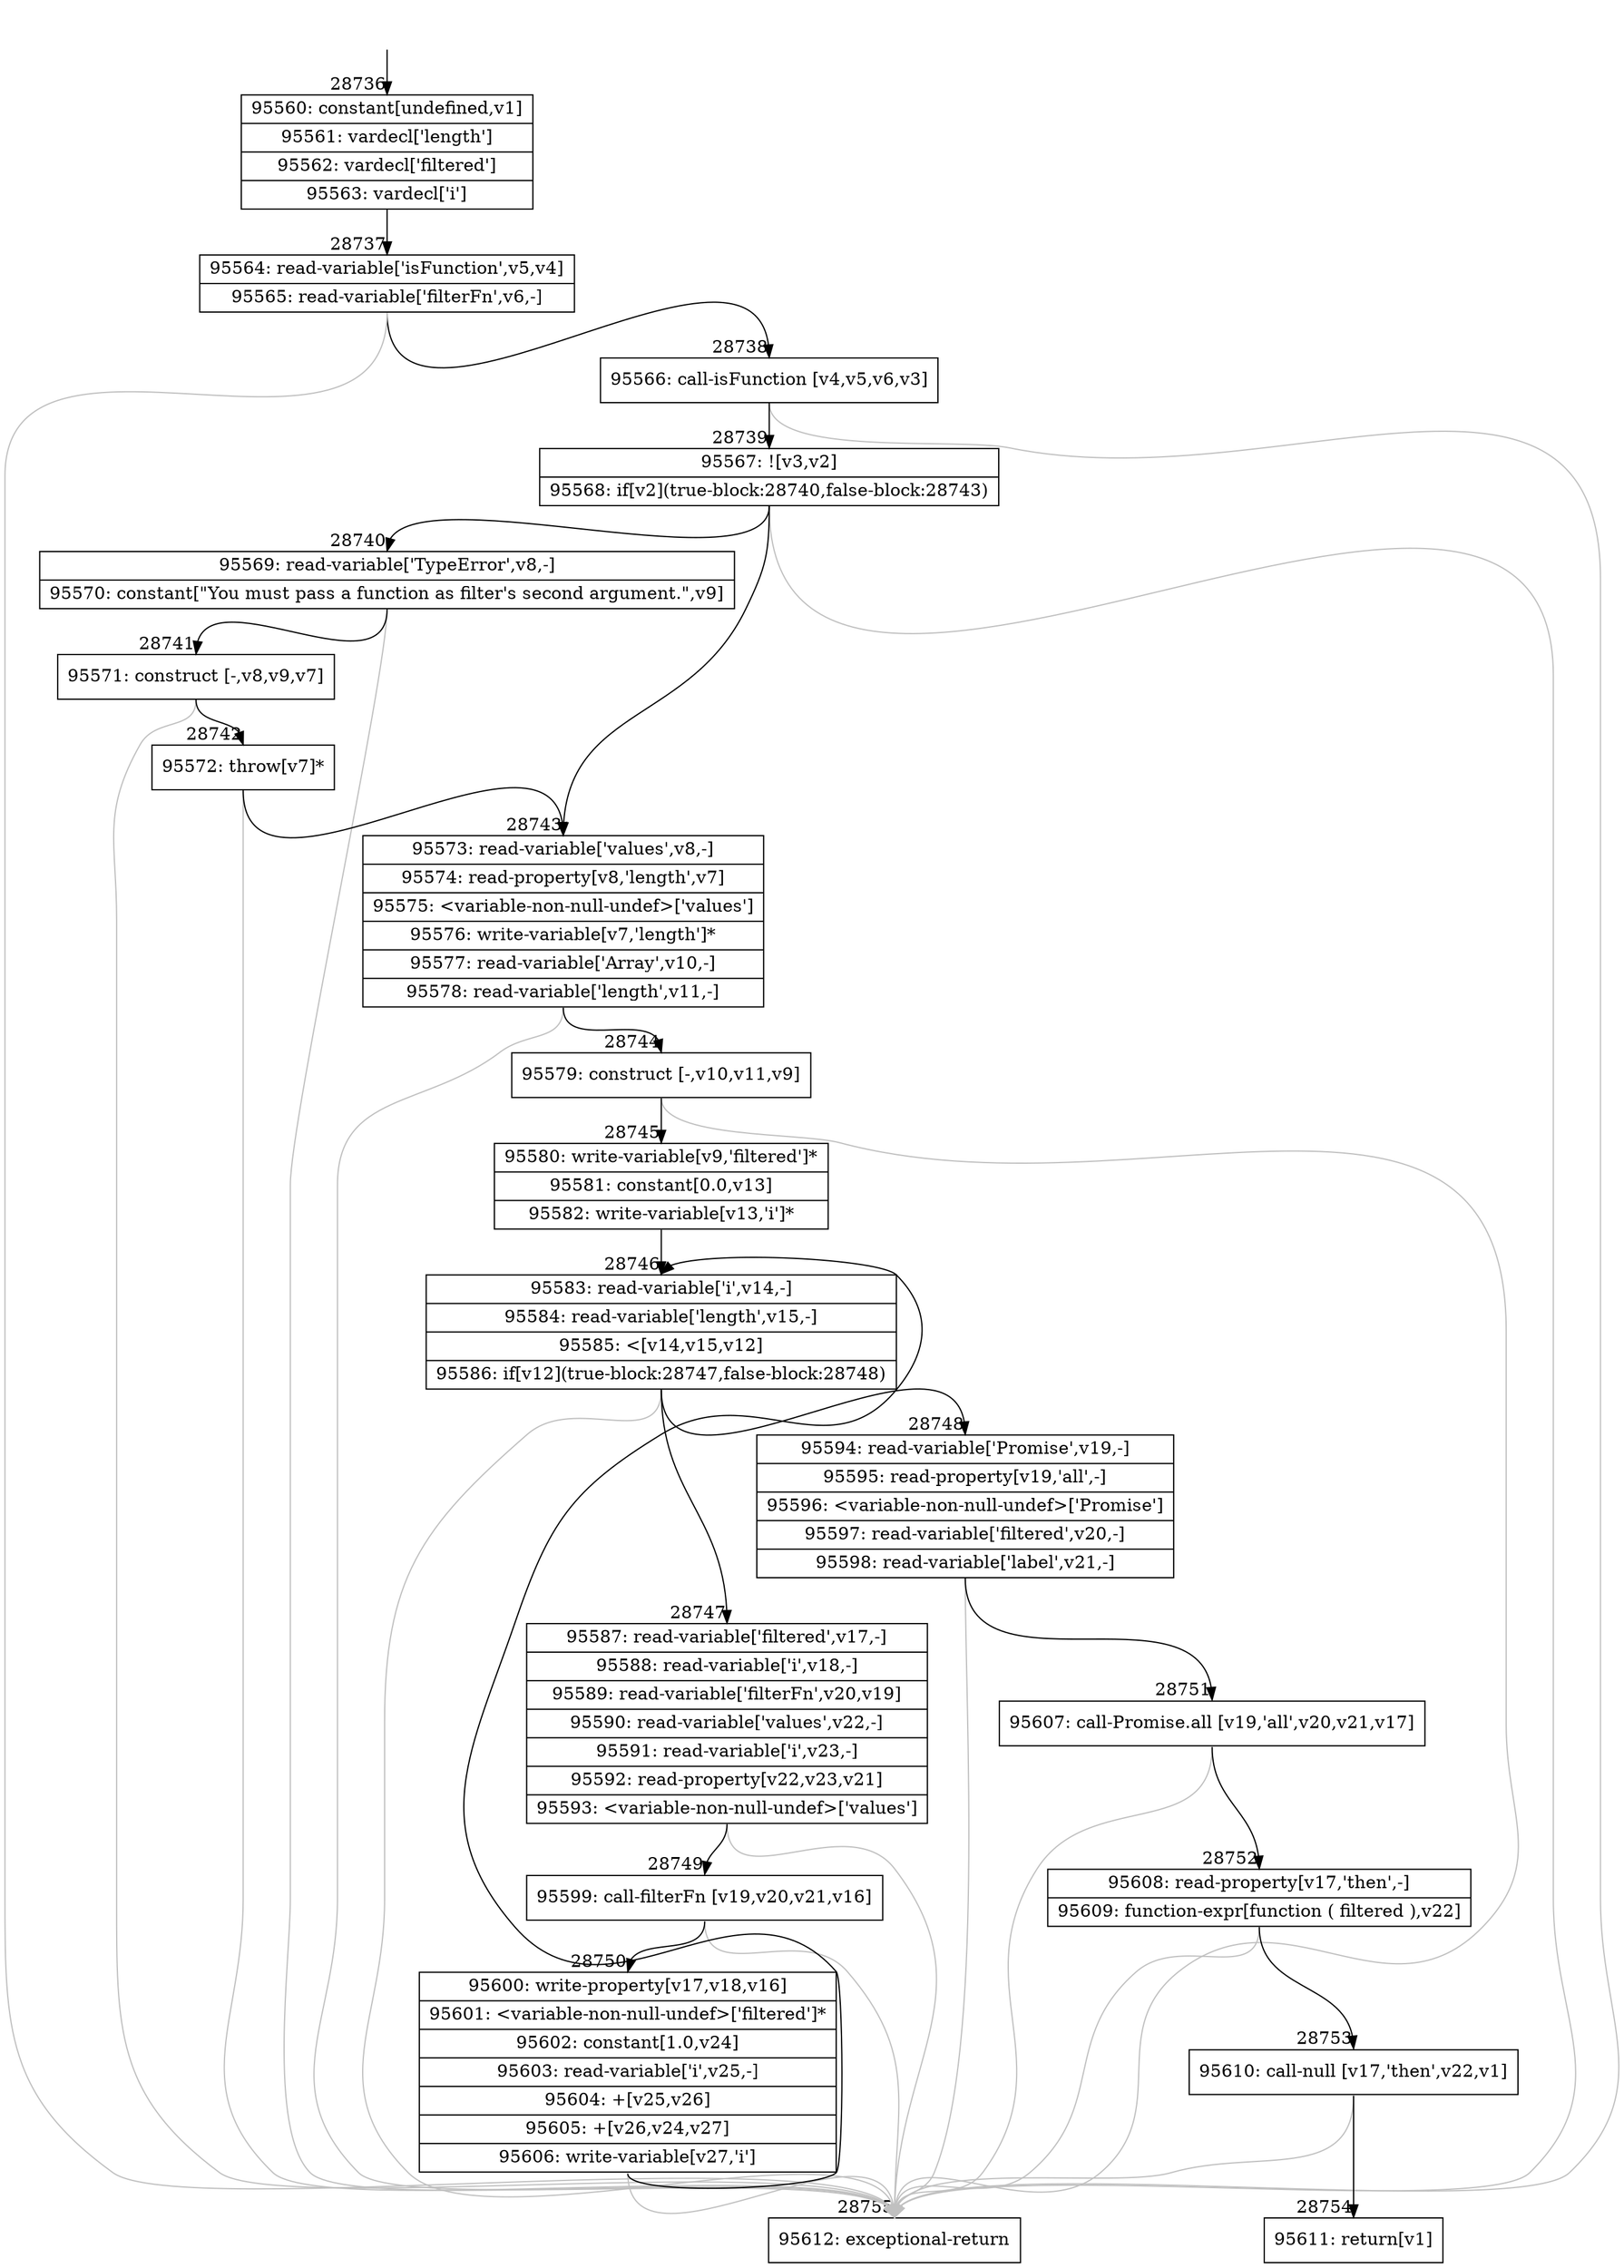 digraph {
rankdir="TD"
BB_entry2532[shape=none,label=""];
BB_entry2532 -> BB28736 [tailport=s, headport=n, headlabel="    28736"]
BB28736 [shape=record label="{95560: constant[undefined,v1]|95561: vardecl['length']|95562: vardecl['filtered']|95563: vardecl['i']}" ] 
BB28736 -> BB28737 [tailport=s, headport=n, headlabel="      28737"]
BB28737 [shape=record label="{95564: read-variable['isFunction',v5,v4]|95565: read-variable['filterFn',v6,-]}" ] 
BB28737 -> BB28738 [tailport=s, headport=n, headlabel="      28738"]
BB28737 -> BB28755 [tailport=s, headport=n, color=gray, headlabel="      28755"]
BB28738 [shape=record label="{95566: call-isFunction [v4,v5,v6,v3]}" ] 
BB28738 -> BB28739 [tailport=s, headport=n, headlabel="      28739"]
BB28738 -> BB28755 [tailport=s, headport=n, color=gray]
BB28739 [shape=record label="{95567: ![v3,v2]|95568: if[v2](true-block:28740,false-block:28743)}" ] 
BB28739 -> BB28740 [tailport=s, headport=n, headlabel="      28740"]
BB28739 -> BB28743 [tailport=s, headport=n, headlabel="      28743"]
BB28739 -> BB28755 [tailport=s, headport=n, color=gray]
BB28740 [shape=record label="{95569: read-variable['TypeError',v8,-]|95570: constant[\"You must pass a function as filter's second argument.\",v9]}" ] 
BB28740 -> BB28741 [tailport=s, headport=n, headlabel="      28741"]
BB28740 -> BB28755 [tailport=s, headport=n, color=gray]
BB28741 [shape=record label="{95571: construct [-,v8,v9,v7]}" ] 
BB28741 -> BB28742 [tailport=s, headport=n, headlabel="      28742"]
BB28741 -> BB28755 [tailport=s, headport=n, color=gray]
BB28742 [shape=record label="{95572: throw[v7]*}" ] 
BB28742 -> BB28743 [tailport=s, headport=n]
BB28742 -> BB28755 [tailport=s, headport=n, color=gray]
BB28743 [shape=record label="{95573: read-variable['values',v8,-]|95574: read-property[v8,'length',v7]|95575: \<variable-non-null-undef\>['values']|95576: write-variable[v7,'length']*|95577: read-variable['Array',v10,-]|95578: read-variable['length',v11,-]}" ] 
BB28743 -> BB28744 [tailport=s, headport=n, headlabel="      28744"]
BB28743 -> BB28755 [tailport=s, headport=n, color=gray]
BB28744 [shape=record label="{95579: construct [-,v10,v11,v9]}" ] 
BB28744 -> BB28745 [tailport=s, headport=n, headlabel="      28745"]
BB28744 -> BB28755 [tailport=s, headport=n, color=gray]
BB28745 [shape=record label="{95580: write-variable[v9,'filtered']*|95581: constant[0.0,v13]|95582: write-variable[v13,'i']*}" ] 
BB28745 -> BB28746 [tailport=s, headport=n, headlabel="      28746"]
BB28746 [shape=record label="{95583: read-variable['i',v14,-]|95584: read-variable['length',v15,-]|95585: \<[v14,v15,v12]|95586: if[v12](true-block:28747,false-block:28748)}" ] 
BB28746 -> BB28747 [tailport=s, headport=n, headlabel="      28747"]
BB28746 -> BB28748 [tailport=s, headport=n, headlabel="      28748"]
BB28746 -> BB28755 [tailport=s, headport=n, color=gray]
BB28747 [shape=record label="{95587: read-variable['filtered',v17,-]|95588: read-variable['i',v18,-]|95589: read-variable['filterFn',v20,v19]|95590: read-variable['values',v22,-]|95591: read-variable['i',v23,-]|95592: read-property[v22,v23,v21]|95593: \<variable-non-null-undef\>['values']}" ] 
BB28747 -> BB28749 [tailport=s, headport=n, headlabel="      28749"]
BB28747 -> BB28755 [tailport=s, headport=n, color=gray]
BB28748 [shape=record label="{95594: read-variable['Promise',v19,-]|95595: read-property[v19,'all',-]|95596: \<variable-non-null-undef\>['Promise']|95597: read-variable['filtered',v20,-]|95598: read-variable['label',v21,-]}" ] 
BB28748 -> BB28751 [tailport=s, headport=n, headlabel="      28751"]
BB28748 -> BB28755 [tailport=s, headport=n, color=gray]
BB28749 [shape=record label="{95599: call-filterFn [v19,v20,v21,v16]}" ] 
BB28749 -> BB28750 [tailport=s, headport=n, headlabel="      28750"]
BB28749 -> BB28755 [tailport=s, headport=n, color=gray]
BB28750 [shape=record label="{95600: write-property[v17,v18,v16]|95601: \<variable-non-null-undef\>['filtered']*|95602: constant[1.0,v24]|95603: read-variable['i',v25,-]|95604: +[v25,v26]|95605: +[v26,v24,v27]|95606: write-variable[v27,'i']}" ] 
BB28750 -> BB28746 [tailport=s, headport=n]
BB28750 -> BB28755 [tailport=s, headport=n, color=gray]
BB28751 [shape=record label="{95607: call-Promise.all [v19,'all',v20,v21,v17]}" ] 
BB28751 -> BB28752 [tailport=s, headport=n, headlabel="      28752"]
BB28751 -> BB28755 [tailport=s, headport=n, color=gray]
BB28752 [shape=record label="{95608: read-property[v17,'then',-]|95609: function-expr[function ( filtered ),v22]}" ] 
BB28752 -> BB28753 [tailport=s, headport=n, headlabel="      28753"]
BB28752 -> BB28755 [tailport=s, headport=n, color=gray]
BB28753 [shape=record label="{95610: call-null [v17,'then',v22,v1]}" ] 
BB28753 -> BB28754 [tailport=s, headport=n, headlabel="      28754"]
BB28753 -> BB28755 [tailport=s, headport=n, color=gray]
BB28754 [shape=record label="{95611: return[v1]}" ] 
BB28755 [shape=record label="{95612: exceptional-return}" ] 
//#$~ 51343
}
